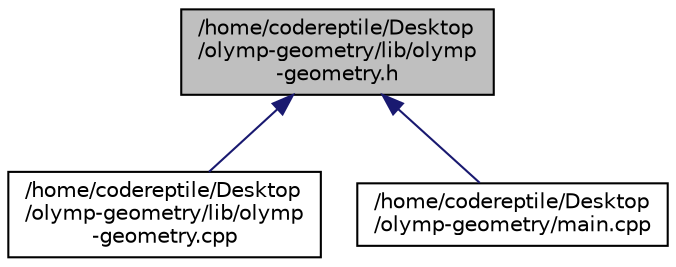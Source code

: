 digraph "/home/codereptile/Desktop/olymp-geometry/lib/olymp-geometry.h"
{
 // LATEX_PDF_SIZE
  edge [fontname="Helvetica",fontsize="10",labelfontname="Helvetica",labelfontsize="10"];
  node [fontname="Helvetica",fontsize="10",shape=record];
  Node1 [label="/home/codereptile/Desktop\l/olymp-geometry/lib/olymp\l-geometry.h",height=0.2,width=0.4,color="black", fillcolor="grey75", style="filled", fontcolor="black",tooltip=" "];
  Node1 -> Node2 [dir="back",color="midnightblue",fontsize="10",style="solid",fontname="Helvetica"];
  Node2 [label="/home/codereptile/Desktop\l/olymp-geometry/lib/olymp\l-geometry.cpp",height=0.2,width=0.4,color="black", fillcolor="white", style="filled",URL="$olymp-geometry_8cpp.html",tooltip=" "];
  Node1 -> Node3 [dir="back",color="midnightblue",fontsize="10",style="solid",fontname="Helvetica"];
  Node3 [label="/home/codereptile/Desktop\l/olymp-geometry/main.cpp",height=0.2,width=0.4,color="black", fillcolor="white", style="filled",URL="$main_8cpp.html",tooltip=" "];
}
